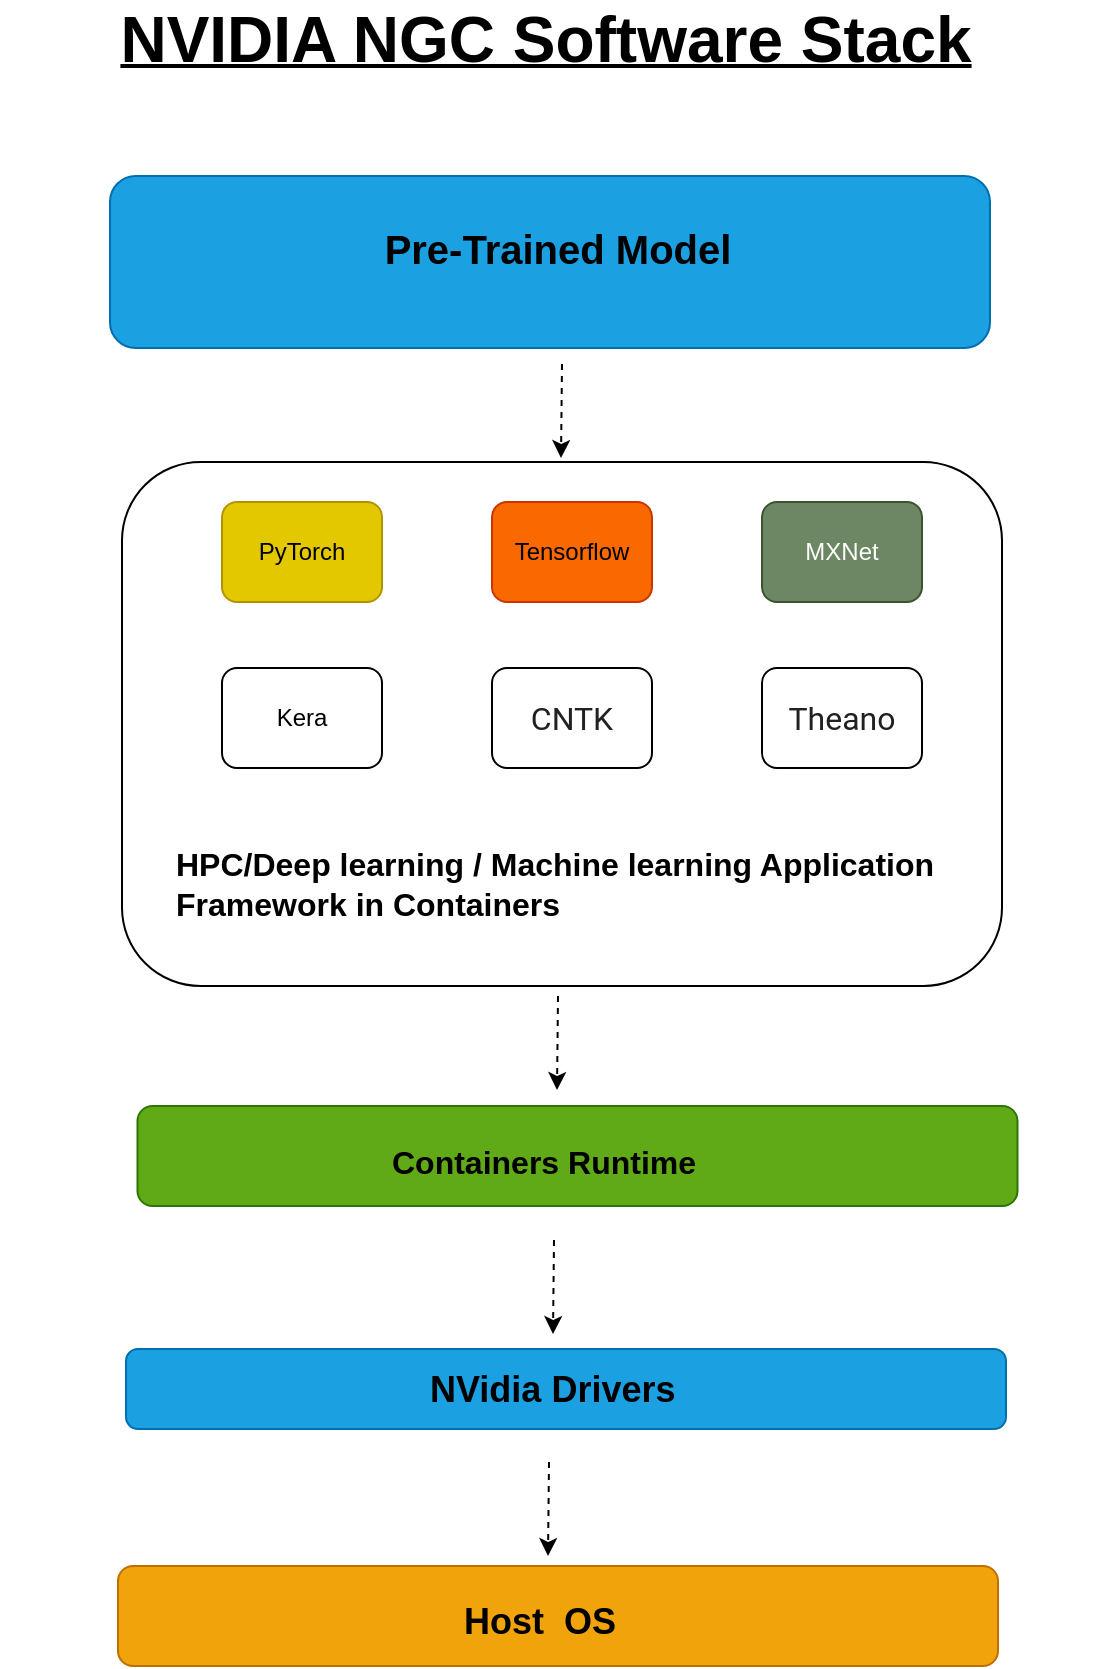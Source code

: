 <mxfile version="18.1.3" type="github">
  <diagram id="1VyA6Kvv1DGgPEcoHKuE" name="Page-1">
    <mxGraphModel dx="1141" dy="771" grid="0" gridSize="10" guides="1" tooltips="1" connect="1" arrows="1" fold="1" page="1" pageScale="1" pageWidth="850" pageHeight="1100" math="0" shadow="0">
      <root>
        <mxCell id="0" />
        <mxCell id="1" parent="0" />
        <mxCell id="0Xt1kHQcpGJhjdJRcajE-1" value="" style="rounded=1;whiteSpace=wrap;html=1;fillColor=#1ba1e2;fontColor=#ffffff;strokeColor=#006EAF;" vertex="1" parent="1">
          <mxGeometry x="197" y="251" width="440" height="86" as="geometry" />
        </mxCell>
        <mxCell id="0Xt1kHQcpGJhjdJRcajE-2" value="" style="rounded=1;whiteSpace=wrap;html=1;" vertex="1" parent="1">
          <mxGeometry x="203" y="394" width="440" height="262" as="geometry" />
        </mxCell>
        <mxCell id="0Xt1kHQcpGJhjdJRcajE-3" value="PyTorch" style="rounded=1;whiteSpace=wrap;html=1;fillColor=#e3c800;fontColor=#000000;strokeColor=#B09500;" vertex="1" parent="1">
          <mxGeometry x="253" y="414" width="80" height="50" as="geometry" />
        </mxCell>
        <mxCell id="0Xt1kHQcpGJhjdJRcajE-4" value="Tensorflow" style="rounded=1;whiteSpace=wrap;html=1;fillColor=#fa6800;fontColor=#000000;strokeColor=#C73500;" vertex="1" parent="1">
          <mxGeometry x="388" y="414" width="80" height="50" as="geometry" />
        </mxCell>
        <mxCell id="0Xt1kHQcpGJhjdJRcajE-5" value="MXNet" style="rounded=1;whiteSpace=wrap;html=1;fillColor=#6d8764;fontColor=#ffffff;strokeColor=#3A5431;" vertex="1" parent="1">
          <mxGeometry x="523" y="414" width="80" height="50" as="geometry" />
        </mxCell>
        <mxCell id="0Xt1kHQcpGJhjdJRcajE-7" value="Kera" style="rounded=1;whiteSpace=wrap;html=1;" vertex="1" parent="1">
          <mxGeometry x="253" y="497" width="80" height="50" as="geometry" />
        </mxCell>
        <mxCell id="0Xt1kHQcpGJhjdJRcajE-8" value="&lt;span style=&quot;color: rgb(32, 33, 36); font-family: Roboto, arial, sans-serif; font-size: 16px; text-align: left; background-color: rgb(255, 255, 255);&quot;&gt;CNTK&lt;/span&gt;" style="rounded=1;whiteSpace=wrap;html=1;" vertex="1" parent="1">
          <mxGeometry x="388" y="497" width="80" height="50" as="geometry" />
        </mxCell>
        <mxCell id="0Xt1kHQcpGJhjdJRcajE-9" value="&lt;span style=&quot;color: rgb(32, 33, 36); font-family: Roboto, arial, sans-serif; font-size: 16px; text-align: left; background-color: rgb(255, 255, 255);&quot;&gt;Theano&lt;/span&gt;" style="rounded=1;whiteSpace=wrap;html=1;" vertex="1" parent="1">
          <mxGeometry x="523" y="497" width="80" height="50" as="geometry" />
        </mxCell>
        <mxCell id="0Xt1kHQcpGJhjdJRcajE-10" value="" style="rounded=1;whiteSpace=wrap;html=1;fillColor=#60a917;fontColor=#ffffff;strokeColor=#2D7600;" vertex="1" parent="1">
          <mxGeometry x="210.75" y="716" width="440" height="50" as="geometry" />
        </mxCell>
        <mxCell id="0Xt1kHQcpGJhjdJRcajE-11" value="" style="rounded=1;whiteSpace=wrap;html=1;fillColor=#1ba1e2;fontColor=#ffffff;strokeColor=#006EAF;" vertex="1" parent="1">
          <mxGeometry x="205" y="837.5" width="440" height="40" as="geometry" />
        </mxCell>
        <mxCell id="0Xt1kHQcpGJhjdJRcajE-12" value="" style="rounded=1;whiteSpace=wrap;html=1;fillColor=#f0a30a;fontColor=#000000;strokeColor=#BD7000;" vertex="1" parent="1">
          <mxGeometry x="201" y="946" width="440" height="50" as="geometry" />
        </mxCell>
        <mxCell id="0Xt1kHQcpGJhjdJRcajE-13" value="&lt;font style=&quot;font-size: 20px;&quot;&gt;Pre-Trained Model&lt;/font&gt;" style="text;html=1;strokeColor=none;fillColor=none;align=center;verticalAlign=middle;whiteSpace=wrap;rounded=0;fontStyle=1;fontSize=20;" vertex="1" parent="1">
          <mxGeometry x="326" y="264.5" width="190" height="45" as="geometry" />
        </mxCell>
        <mxCell id="0Xt1kHQcpGJhjdJRcajE-15" value="&lt;font style=&quot;font-size: 16px;&quot;&gt;HPC/Deep learning / Machine learning Application Framework in Containers&lt;/font&gt;" style="text;html=1;strokeColor=none;fillColor=none;align=left;verticalAlign=middle;whiteSpace=wrap;rounded=0;fontStyle=1" vertex="1" parent="1">
          <mxGeometry x="228" y="545" width="409" height="120" as="geometry" />
        </mxCell>
        <mxCell id="0Xt1kHQcpGJhjdJRcajE-17" value="Containers Runtime" style="text;html=1;strokeColor=none;fillColor=none;align=left;verticalAlign=middle;whiteSpace=wrap;rounded=0;fontStyle=1;fontSize=16;" vertex="1" parent="1">
          <mxGeometry x="335.75" y="721" width="190" height="45" as="geometry" />
        </mxCell>
        <mxCell id="0Xt1kHQcpGJhjdJRcajE-19" value="NVidia Drivers" style="text;html=1;strokeColor=none;fillColor=none;align=left;verticalAlign=middle;whiteSpace=wrap;rounded=0;fontStyle=1;fontSize=18;" vertex="1" parent="1">
          <mxGeometry x="355.0" y="835" width="190" height="45" as="geometry" />
        </mxCell>
        <mxCell id="0Xt1kHQcpGJhjdJRcajE-21" value="Host&amp;nbsp; OS" style="text;html=1;strokeColor=none;fillColor=none;align=left;verticalAlign=middle;whiteSpace=wrap;rounded=0;fontStyle=1;fontSize=18;" vertex="1" parent="1">
          <mxGeometry x="372.0" y="951" width="190" height="45" as="geometry" />
        </mxCell>
        <mxCell id="0Xt1kHQcpGJhjdJRcajE-24" value="&lt;font style=&quot;font-size: 32px;&quot;&gt;NVIDIA NGC Software Stack&lt;/font&gt;" style="text;html=1;strokeColor=none;fillColor=none;align=center;verticalAlign=middle;whiteSpace=wrap;rounded=0;fontSize=20;fontStyle=5" vertex="1" parent="1">
          <mxGeometry x="142" y="163" width="546" height="40" as="geometry" />
        </mxCell>
        <mxCell id="0Xt1kHQcpGJhjdJRcajE-25" value="" style="endArrow=classic;html=1;rounded=0;fontSize=16;dashed=1;" edge="1" parent="1">
          <mxGeometry width="50" height="50" relative="1" as="geometry">
            <mxPoint x="423" y="345" as="sourcePoint" />
            <mxPoint x="422.5" y="392" as="targetPoint" />
          </mxGeometry>
        </mxCell>
        <mxCell id="0Xt1kHQcpGJhjdJRcajE-27" value="" style="endArrow=classic;html=1;rounded=0;fontSize=16;dashed=1;" edge="1" parent="1">
          <mxGeometry width="50" height="50" relative="1" as="geometry">
            <mxPoint x="421" y="661" as="sourcePoint" />
            <mxPoint x="420.5" y="708" as="targetPoint" />
          </mxGeometry>
        </mxCell>
        <mxCell id="0Xt1kHQcpGJhjdJRcajE-28" value="" style="endArrow=classic;html=1;rounded=0;fontSize=16;dashed=1;" edge="1" parent="1">
          <mxGeometry width="50" height="50" relative="1" as="geometry">
            <mxPoint x="419" y="783" as="sourcePoint" />
            <mxPoint x="418.5" y="830" as="targetPoint" />
          </mxGeometry>
        </mxCell>
        <mxCell id="0Xt1kHQcpGJhjdJRcajE-29" value="" style="endArrow=classic;html=1;rounded=0;fontSize=16;dashed=1;" edge="1" parent="1">
          <mxGeometry width="50" height="50" relative="1" as="geometry">
            <mxPoint x="416.5" y="894" as="sourcePoint" />
            <mxPoint x="416" y="941" as="targetPoint" />
          </mxGeometry>
        </mxCell>
      </root>
    </mxGraphModel>
  </diagram>
</mxfile>
